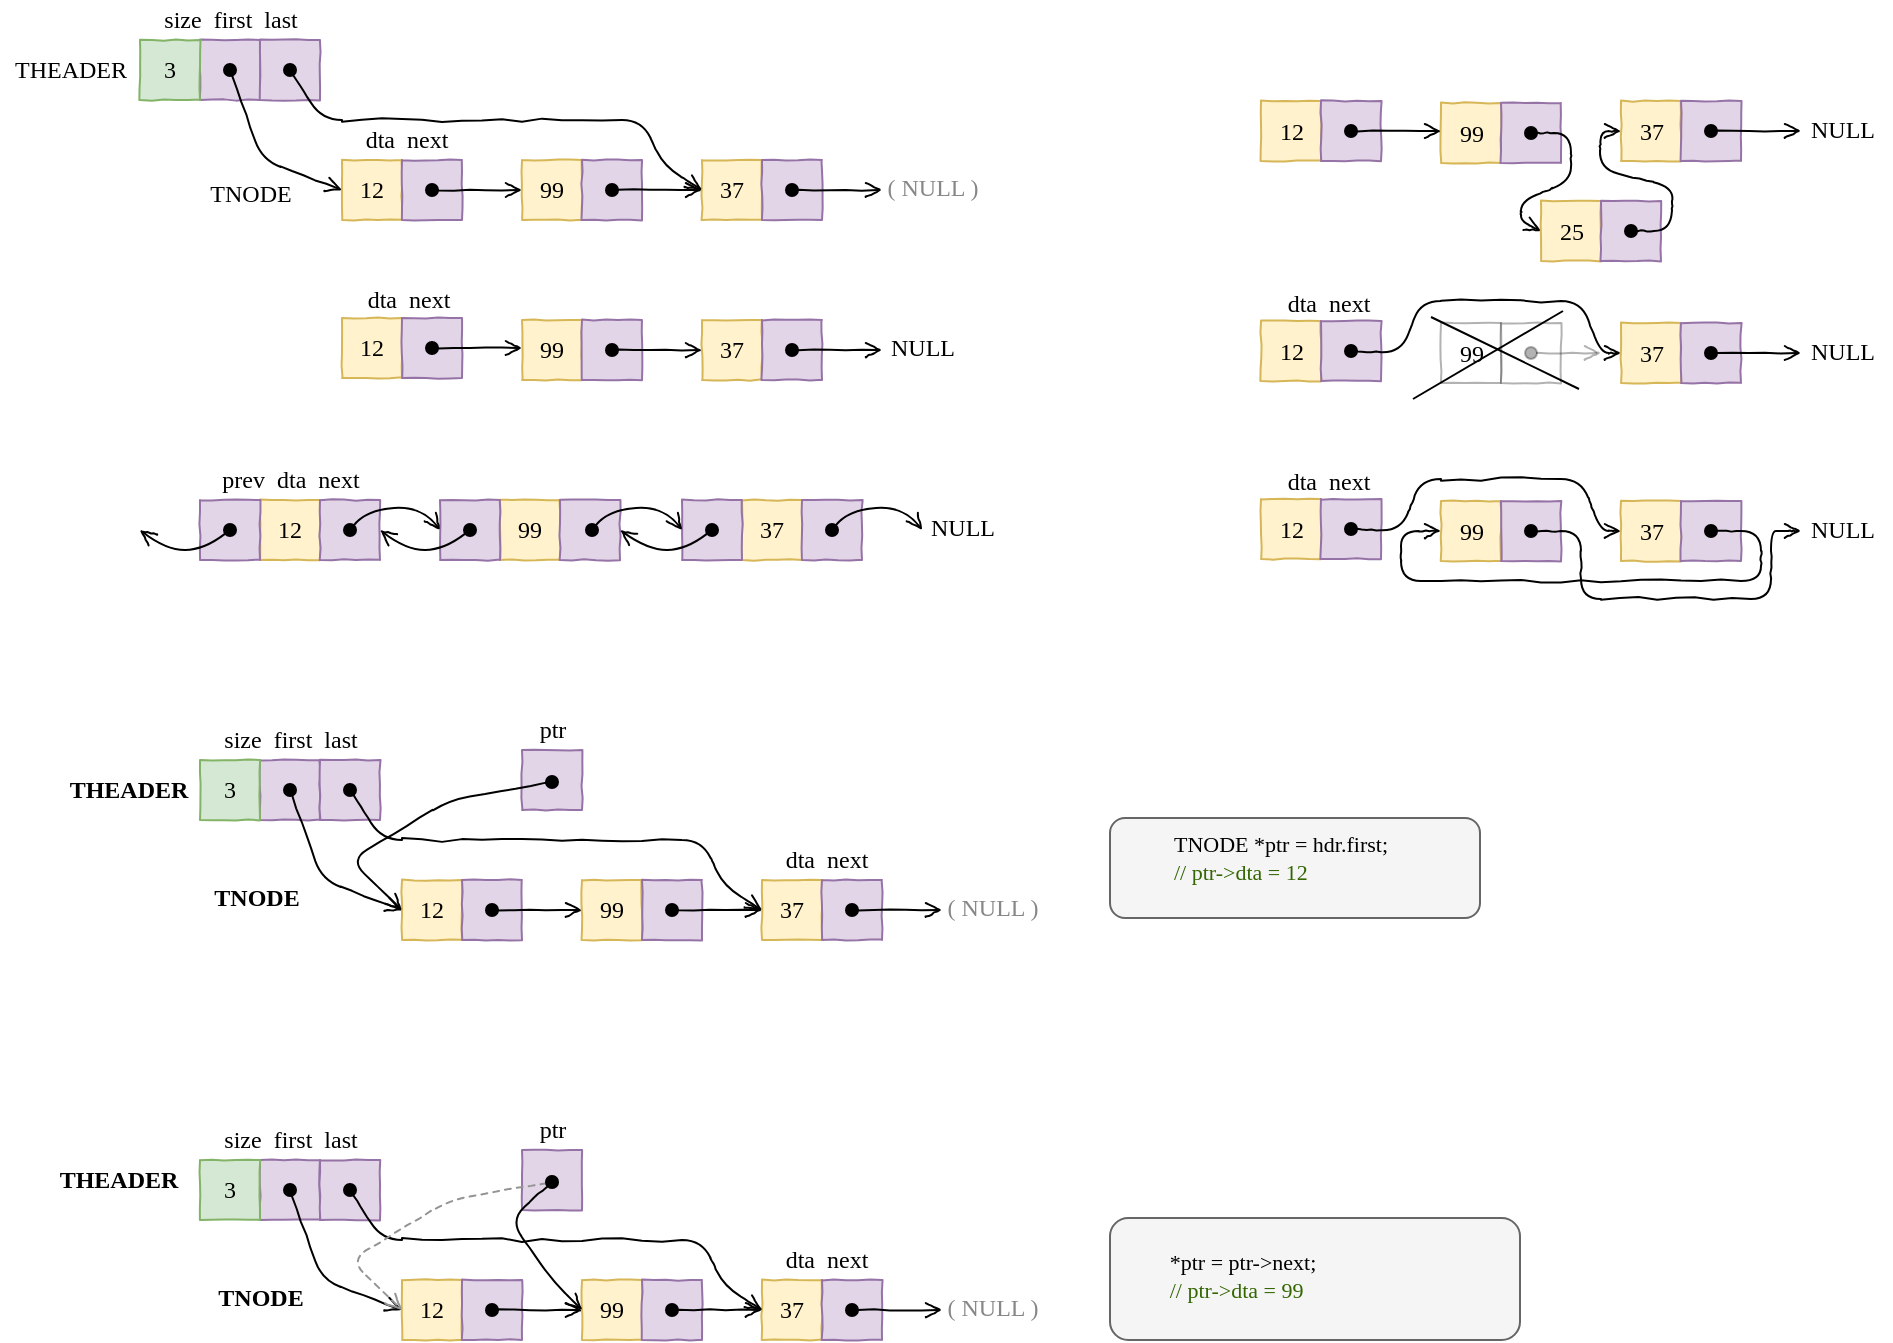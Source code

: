 <mxfile version="13.4.5" type="device"><diagram id="mFq_UxKDi7qEWMJE8yRH" name="Page-1"><mxGraphModel dx="1205" dy="696" grid="1" gridSize="10" guides="1" tooltips="1" connect="1" arrows="1" fold="1" page="1" pageScale="1" pageWidth="1169" pageHeight="827" math="0" shadow="0"><root><mxCell id="0"/><mxCell id="1" parent="0"/><mxCell id="umxpD1PMK0Hez7656glA-27" value="" style="rounded=1;whiteSpace=wrap;html=1;fillColor=#f5f5f5;strokeColor=#666666;fontColor=#333333;" parent="1" vertex="1"><mxGeometry x="565" y="429" width="185" height="50" as="geometry"/></mxCell><mxCell id="fiVmxPsIK3cbCKq6l4nq-1" value="12" style="rounded=0;whiteSpace=wrap;html=1;comic=1;fontFamily=Comic Sans MS;fillColor=#fff2cc;strokeColor=#d6b656;" parent="1" vertex="1"><mxGeometry x="181" y="100" width="30" height="30" as="geometry"/></mxCell><mxCell id="fiVmxPsIK3cbCKq6l4nq-2" value="" style="rounded=0;whiteSpace=wrap;html=1;comic=1;fontFamily=Comic Sans MS;fillColor=#e1d5e7;strokeColor=#9673a6;" parent="1" vertex="1"><mxGeometry x="211" y="100" width="30" height="30" as="geometry"/></mxCell><mxCell id="fiVmxPsIK3cbCKq6l4nq-3" value="" style="endArrow=open;html=1;fontFamily=Comic Sans MS;exitX=0.5;exitY=0.5;exitDx=0;exitDy=0;exitPerimeter=0;comic=1;endFill=0;startArrow=oval;startFill=1;entryX=0;entryY=0.5;entryDx=0;entryDy=0;" parent="1" source="fiVmxPsIK3cbCKq6l4nq-2" target="fiVmxPsIK3cbCKq6l4nq-4" edge="1"><mxGeometry width="50" height="50" relative="1" as="geometry"><mxPoint x="241" y="150" as="sourcePoint"/><mxPoint x="281" y="115" as="targetPoint"/></mxGeometry></mxCell><mxCell id="fiVmxPsIK3cbCKq6l4nq-4" value="99" style="rounded=0;whiteSpace=wrap;html=1;comic=1;fontFamily=Comic Sans MS;fillColor=#fff2cc;strokeColor=#d6b656;" parent="1" vertex="1"><mxGeometry x="271" y="100" width="30" height="30" as="geometry"/></mxCell><mxCell id="fiVmxPsIK3cbCKq6l4nq-5" value="" style="rounded=0;whiteSpace=wrap;html=1;comic=1;fontFamily=Comic Sans MS;fillColor=#e1d5e7;strokeColor=#9673a6;" parent="1" vertex="1"><mxGeometry x="301" y="100" width="30" height="30" as="geometry"/></mxCell><mxCell id="fiVmxPsIK3cbCKq6l4nq-6" value="" style="endArrow=open;html=1;fontFamily=Comic Sans MS;exitX=0.5;exitY=0.5;exitDx=0;exitDy=0;exitPerimeter=0;comic=1;endFill=0;startArrow=oval;startFill=1;" parent="1" source="fiVmxPsIK3cbCKq6l4nq-5" edge="1"><mxGeometry width="50" height="50" relative="1" as="geometry"><mxPoint x="331" y="150" as="sourcePoint"/><mxPoint x="361" y="115" as="targetPoint"/></mxGeometry></mxCell><mxCell id="fiVmxPsIK3cbCKq6l4nq-7" value="37" style="rounded=0;whiteSpace=wrap;html=1;comic=1;fontFamily=Comic Sans MS;fillColor=#fff2cc;strokeColor=#d6b656;" parent="1" vertex="1"><mxGeometry x="361" y="100" width="30" height="30" as="geometry"/></mxCell><mxCell id="fiVmxPsIK3cbCKq6l4nq-8" value="" style="rounded=0;whiteSpace=wrap;html=1;comic=1;fontFamily=Comic Sans MS;fillColor=#e1d5e7;strokeColor=#9673a6;" parent="1" vertex="1"><mxGeometry x="391" y="100" width="30" height="30" as="geometry"/></mxCell><mxCell id="fiVmxPsIK3cbCKq6l4nq-9" value="" style="endArrow=open;html=1;fontFamily=Comic Sans MS;exitX=0.5;exitY=0.5;exitDx=0;exitDy=0;exitPerimeter=0;comic=1;endFill=0;startArrow=oval;startFill=1;" parent="1" source="fiVmxPsIK3cbCKq6l4nq-8" edge="1"><mxGeometry width="50" height="50" relative="1" as="geometry"><mxPoint x="421" y="150" as="sourcePoint"/><mxPoint x="451" y="115" as="targetPoint"/></mxGeometry></mxCell><mxCell id="fiVmxPsIK3cbCKq6l4nq-13" value="" style="rounded=0;whiteSpace=wrap;html=1;comic=1;fontFamily=Comic Sans MS;fillColor=#e1d5e7;strokeColor=#9673a6;" parent="1" vertex="1"><mxGeometry x="110" y="40" width="30" height="30" as="geometry"/></mxCell><mxCell id="fiVmxPsIK3cbCKq6l4nq-14" value="" style="rounded=0;whiteSpace=wrap;html=1;comic=1;fontFamily=Comic Sans MS;fillColor=#e1d5e7;strokeColor=#9673a6;" parent="1" vertex="1"><mxGeometry x="140" y="40" width="30" height="30" as="geometry"/></mxCell><mxCell id="fiVmxPsIK3cbCKq6l4nq-15" value="" style="endArrow=open;html=1;fontFamily=Comic Sans MS;comic=1;endFill=0;startArrow=oval;startFill=1;entryX=0;entryY=0.5;entryDx=0;entryDy=0;exitX=0.5;exitY=0.5;exitDx=0;exitDy=0;exitPerimeter=0;" parent="1" source="fiVmxPsIK3cbCKq6l4nq-13" edge="1"><mxGeometry width="50" height="50" relative="1" as="geometry"><mxPoint x="121" y="90" as="sourcePoint"/><mxPoint x="181" y="115" as="targetPoint"/><Array as="points"><mxPoint x="141" y="100"/></Array></mxGeometry></mxCell><mxCell id="fiVmxPsIK3cbCKq6l4nq-16" value="3" style="rounded=0;whiteSpace=wrap;html=1;comic=1;fontFamily=Comic Sans MS;fillColor=#d5e8d4;strokeColor=#82b366;" parent="1" vertex="1"><mxGeometry x="80" y="40" width="30" height="30" as="geometry"/></mxCell><mxCell id="fiVmxPsIK3cbCKq6l4nq-17" value="" style="endArrow=open;html=1;fontFamily=Comic Sans MS;exitX=0.5;exitY=0.5;exitDx=0;exitDy=0;exitPerimeter=0;comic=1;endFill=0;startArrow=oval;startFill=1;entryX=0;entryY=0.5;entryDx=0;entryDy=0;" parent="1" source="fiVmxPsIK3cbCKq6l4nq-14" target="fiVmxPsIK3cbCKq6l4nq-7" edge="1"><mxGeometry width="50" height="50" relative="1" as="geometry"><mxPoint x="121" y="160" as="sourcePoint"/><mxPoint x="381" y="150" as="targetPoint"/><Array as="points"><mxPoint x="171" y="80"/><mxPoint x="331" y="80"/><mxPoint x="342" y="103"/></Array></mxGeometry></mxCell><mxCell id="2" value="( NULL )" style="text;html=1;align=center;verticalAlign=middle;resizable=0;points=[];autosize=1;fontFamily=Comic Sans MS;fontColor=#878787;" parent="1" vertex="1"><mxGeometry x="446" y="104" width="60" height="20" as="geometry"/></mxCell><mxCell id="fiVmxPsIK3cbCKq6l4nq-19" value="size&amp;nbsp; first&amp;nbsp; last" style="text;html=1;align=center;verticalAlign=middle;resizable=0;points=[];autosize=1;fontFamily=Comic Sans MS;" parent="1" vertex="1"><mxGeometry x="75" y="20" width="100" height="20" as="geometry"/></mxCell><mxCell id="fiVmxPsIK3cbCKq6l4nq-20" value="dta&amp;nbsp; next&amp;nbsp;&amp;nbsp;" style="text;html=1;align=center;verticalAlign=middle;resizable=0;points=[];autosize=1;fontFamily=Comic Sans MS;" parent="1" vertex="1"><mxGeometry x="181" y="80" width="70" height="20" as="geometry"/></mxCell><mxCell id="vZP80gculpDqlgHEnkHA-2" value="12" style="rounded=0;whiteSpace=wrap;html=1;comic=1;fontFamily=Comic Sans MS;fillColor=#fff2cc;strokeColor=#d6b656;" parent="1" vertex="1"><mxGeometry x="181" y="179" width="30" height="30" as="geometry"/></mxCell><mxCell id="vZP80gculpDqlgHEnkHA-3" value="" style="rounded=0;whiteSpace=wrap;html=1;comic=1;fontFamily=Comic Sans MS;fillColor=#e1d5e7;strokeColor=#9673a6;" parent="1" vertex="1"><mxGeometry x="211" y="179" width="30" height="30" as="geometry"/></mxCell><mxCell id="vZP80gculpDqlgHEnkHA-5" value="99" style="rounded=0;whiteSpace=wrap;html=1;comic=1;fontFamily=Comic Sans MS;fillColor=#fff2cc;strokeColor=#d6b656;" parent="1" vertex="1"><mxGeometry x="271" y="180" width="30" height="30" as="geometry"/></mxCell><mxCell id="vZP80gculpDqlgHEnkHA-6" value="" style="rounded=0;whiteSpace=wrap;html=1;comic=1;fontFamily=Comic Sans MS;fillColor=#e1d5e7;strokeColor=#9673a6;" parent="1" vertex="1"><mxGeometry x="301" y="180" width="30" height="30" as="geometry"/></mxCell><mxCell id="vZP80gculpDqlgHEnkHA-7" value="" style="endArrow=open;html=1;fontFamily=Comic Sans MS;exitX=0.5;exitY=0.5;exitDx=0;exitDy=0;exitPerimeter=0;comic=1;endFill=0;startArrow=oval;startFill=1;" parent="1" source="vZP80gculpDqlgHEnkHA-6" edge="1"><mxGeometry width="50" height="50" relative="1" as="geometry"><mxPoint x="331" y="230" as="sourcePoint"/><mxPoint x="361" y="195" as="targetPoint"/></mxGeometry></mxCell><mxCell id="vZP80gculpDqlgHEnkHA-8" value="37" style="rounded=0;whiteSpace=wrap;html=1;comic=1;fontFamily=Comic Sans MS;fillColor=#fff2cc;strokeColor=#d6b656;" parent="1" vertex="1"><mxGeometry x="361" y="180" width="30" height="30" as="geometry"/></mxCell><mxCell id="vZP80gculpDqlgHEnkHA-9" value="" style="rounded=0;whiteSpace=wrap;html=1;comic=1;fontFamily=Comic Sans MS;fillColor=#e1d5e7;strokeColor=#9673a6;" parent="1" vertex="1"><mxGeometry x="391" y="180" width="30" height="30" as="geometry"/></mxCell><mxCell id="vZP80gculpDqlgHEnkHA-10" value="" style="endArrow=open;html=1;fontFamily=Comic Sans MS;exitX=0.5;exitY=0.5;exitDx=0;exitDy=0;exitPerimeter=0;comic=1;endFill=0;startArrow=oval;startFill=1;" parent="1" source="vZP80gculpDqlgHEnkHA-9" edge="1"><mxGeometry width="50" height="50" relative="1" as="geometry"><mxPoint x="421" y="230" as="sourcePoint"/><mxPoint x="451" y="195" as="targetPoint"/></mxGeometry></mxCell><mxCell id="vZP80gculpDqlgHEnkHA-11" value="NULL" style="text;html=1;align=center;verticalAlign=middle;resizable=0;points=[];autosize=1;fontFamily=Comic Sans MS;" parent="1" vertex="1"><mxGeometry x="446" y="184" width="50" height="20" as="geometry"/></mxCell><mxCell id="vZP80gculpDqlgHEnkHA-12" value="dta&amp;nbsp; next&amp;nbsp;&amp;nbsp;" style="text;html=1;align=center;verticalAlign=middle;resizable=0;points=[];autosize=1;fontFamily=Comic Sans MS;" parent="1" vertex="1"><mxGeometry x="182" y="160" width="70" height="20" as="geometry"/></mxCell><mxCell id="vZP80gculpDqlgHEnkHA-14" value="" style="endArrow=open;html=1;fontFamily=Comic Sans MS;exitX=0.5;exitY=0.5;exitDx=0;exitDy=0;exitPerimeter=0;comic=1;endFill=0;startArrow=oval;startFill=1;entryX=0;entryY=0.5;entryDx=0;entryDy=0;" parent="1" source="vZP80gculpDqlgHEnkHA-3" edge="1"><mxGeometry width="50" height="50" relative="1" as="geometry"><mxPoint x="226" y="194" as="sourcePoint"/><mxPoint x="271" y="194" as="targetPoint"/></mxGeometry></mxCell><mxCell id="vZP80gculpDqlgHEnkHA-19" value="12" style="rounded=0;whiteSpace=wrap;html=1;comic=1;fontFamily=Comic Sans MS;fillColor=#fff2cc;strokeColor=#d6b656;" parent="1" vertex="1"><mxGeometry x="140" y="270" width="30" height="30" as="geometry"/></mxCell><mxCell id="vZP80gculpDqlgHEnkHA-20" value="" style="rounded=0;whiteSpace=wrap;html=1;comic=1;fontFamily=Comic Sans MS;fillColor=#e1d5e7;strokeColor=#9673a6;" parent="1" vertex="1"><mxGeometry x="170" y="270" width="30" height="30" as="geometry"/></mxCell><mxCell id="vZP80gculpDqlgHEnkHA-21" value="" style="endArrow=open;html=1;fontFamily=Comic Sans MS;exitX=0.5;exitY=0.5;exitDx=0;exitDy=0;exitPerimeter=0;comic=1;endFill=0;startArrow=oval;startFill=1;entryX=0;entryY=0.5;entryDx=0;entryDy=0;" parent="1" source="vZP80gculpDqlgHEnkHA-30" target="vZP80gculpDqlgHEnkHA-22" edge="1"><mxGeometry width="50" height="50" relative="1" as="geometry"><mxPoint x="230" y="320" as="sourcePoint"/><mxPoint x="270" y="285" as="targetPoint"/></mxGeometry></mxCell><mxCell id="vZP80gculpDqlgHEnkHA-22" value="99" style="rounded=0;whiteSpace=wrap;html=1;comic=1;fontFamily=Comic Sans MS;fillColor=#fff2cc;strokeColor=#d6b656;" parent="1" vertex="1"><mxGeometry x="260" y="270" width="30" height="30" as="geometry"/></mxCell><mxCell id="vZP80gculpDqlgHEnkHA-23" value="" style="rounded=0;whiteSpace=wrap;html=1;comic=1;fontFamily=Comic Sans MS;fillColor=#e1d5e7;strokeColor=#9673a6;" parent="1" vertex="1"><mxGeometry x="290" y="270" width="30" height="30" as="geometry"/></mxCell><mxCell id="vZP80gculpDqlgHEnkHA-25" value="37" style="rounded=0;whiteSpace=wrap;html=1;comic=1;fontFamily=Comic Sans MS;fillColor=#fff2cc;strokeColor=#d6b656;" parent="1" vertex="1"><mxGeometry x="381" y="270" width="30" height="30" as="geometry"/></mxCell><mxCell id="vZP80gculpDqlgHEnkHA-26" value="" style="rounded=0;whiteSpace=wrap;html=1;comic=1;fontFamily=Comic Sans MS;fillColor=#e1d5e7;strokeColor=#9673a6;" parent="1" vertex="1"><mxGeometry x="411" y="270" width="30" height="30" as="geometry"/></mxCell><mxCell id="vZP80gculpDqlgHEnkHA-28" value="NULL" style="text;html=1;align=center;verticalAlign=middle;resizable=0;points=[];autosize=1;fontFamily=Comic Sans MS;comic=1;" parent="1" vertex="1"><mxGeometry x="466" y="274" width="50" height="20" as="geometry"/></mxCell><mxCell id="vZP80gculpDqlgHEnkHA-29" value="prev&amp;nbsp; dta&amp;nbsp; next&amp;nbsp;&amp;nbsp;" style="text;html=1;align=center;verticalAlign=middle;resizable=0;points=[];autosize=1;fontFamily=Comic Sans MS;comic=1;" parent="1" vertex="1"><mxGeometry x="103" y="250" width="110" height="20" as="geometry"/></mxCell><mxCell id="vZP80gculpDqlgHEnkHA-30" value="" style="rounded=0;whiteSpace=wrap;html=1;comic=1;fontFamily=Comic Sans MS;fillColor=#e1d5e7;strokeColor=#9673a6;" parent="1" vertex="1"><mxGeometry x="230" y="270" width="30" height="30" as="geometry"/></mxCell><mxCell id="vZP80gculpDqlgHEnkHA-32" value="" style="rounded=0;whiteSpace=wrap;html=1;comic=1;fontFamily=Comic Sans MS;fillColor=#e1d5e7;strokeColor=#9673a6;" parent="1" vertex="1"><mxGeometry x="351" y="270" width="30" height="30" as="geometry"/></mxCell><mxCell id="vZP80gculpDqlgHEnkHA-33" value="" style="rounded=0;whiteSpace=wrap;html=1;comic=1;fontFamily=Comic Sans MS;fillColor=#e1d5e7;strokeColor=#9673a6;" parent="1" vertex="1"><mxGeometry x="110" y="270" width="30" height="30" as="geometry"/></mxCell><mxCell id="vZP80gculpDqlgHEnkHA-34" value="" style="curved=1;endArrow=open;html=1;entryX=0;entryY=0.5;entryDx=0;entryDy=0;endFill=0;comic=1;startArrow=oval;startFill=1;" parent="1" target="vZP80gculpDqlgHEnkHA-30" edge="1"><mxGeometry width="50" height="50" relative="1" as="geometry"><mxPoint x="185" y="285" as="sourcePoint"/><mxPoint x="221" y="240" as="targetPoint"/><Array as="points"><mxPoint x="193" y="275"/><mxPoint x="221" y="273"/></Array></mxGeometry></mxCell><mxCell id="vZP80gculpDqlgHEnkHA-35" value="" style="curved=1;endArrow=open;html=1;entryX=1;entryY=0.5;entryDx=0;entryDy=0;endFill=0;comic=1;startArrow=oval;startFill=1;exitX=0.5;exitY=0.5;exitDx=0;exitDy=0;exitPerimeter=0;" parent="1" source="vZP80gculpDqlgHEnkHA-30" target="vZP80gculpDqlgHEnkHA-20" edge="1"><mxGeometry width="50" height="50" relative="1" as="geometry"><mxPoint x="195" y="295" as="sourcePoint"/><mxPoint x="240" y="295" as="targetPoint"/><Array as="points"><mxPoint x="232" y="295"/><mxPoint x="213" y="295"/></Array></mxGeometry></mxCell><mxCell id="vZP80gculpDqlgHEnkHA-37" value="" style="curved=1;endArrow=open;html=1;entryX=0;entryY=0.5;entryDx=0;entryDy=0;endFill=0;comic=1;startArrow=oval;startFill=1;" parent="1" target="vZP80gculpDqlgHEnkHA-32" edge="1"><mxGeometry width="50" height="50" relative="1" as="geometry"><mxPoint x="306" y="285" as="sourcePoint"/><mxPoint x="351" y="285" as="targetPoint"/><Array as="points"><mxPoint x="314" y="275"/><mxPoint x="342" y="273"/></Array></mxGeometry></mxCell><mxCell id="vZP80gculpDqlgHEnkHA-38" value="" style="curved=1;endArrow=open;html=1;entryX=1;entryY=0.5;entryDx=0;entryDy=0;endFill=0;comic=1;startArrow=oval;startFill=1;exitX=0.5;exitY=0.5;exitDx=0;exitDy=0;exitPerimeter=0;" parent="1" target="vZP80gculpDqlgHEnkHA-23" edge="1"><mxGeometry width="50" height="50" relative="1" as="geometry"><mxPoint x="366" y="285" as="sourcePoint"/><mxPoint x="321" y="285" as="targetPoint"/><Array as="points"><mxPoint x="353" y="295"/><mxPoint x="334" y="295"/></Array></mxGeometry></mxCell><mxCell id="vZP80gculpDqlgHEnkHA-39" value="" style="curved=1;endArrow=open;html=1;entryX=0;entryY=0.5;entryDx=0;entryDy=0;endFill=0;comic=1;startArrow=oval;startFill=1;" parent="1" edge="1"><mxGeometry width="50" height="50" relative="1" as="geometry"><mxPoint x="426" y="285" as="sourcePoint"/><mxPoint x="471" y="285" as="targetPoint"/><Array as="points"><mxPoint x="434" y="275"/><mxPoint x="462" y="273"/></Array></mxGeometry></mxCell><mxCell id="vZP80gculpDqlgHEnkHA-41" value="" style="curved=1;endArrow=open;html=1;entryX=1;entryY=0.5;entryDx=0;entryDy=0;endFill=0;comic=1;startArrow=oval;startFill=1;exitX=0.5;exitY=0.5;exitDx=0;exitDy=0;exitPerimeter=0;" parent="1" edge="1"><mxGeometry width="50" height="50" relative="1" as="geometry"><mxPoint x="125" y="285" as="sourcePoint"/><mxPoint x="80" y="285" as="targetPoint"/><Array as="points"><mxPoint x="112" y="295"/><mxPoint x="93" y="295"/></Array></mxGeometry></mxCell><mxCell id="vZP80gculpDqlgHEnkHA-42" value="12" style="rounded=0;whiteSpace=wrap;html=1;comic=1;fontFamily=Comic Sans MS;fillColor=#fff2cc;strokeColor=#d6b656;" parent="1" vertex="1"><mxGeometry x="640.5" y="70.5" width="30" height="30" as="geometry"/></mxCell><mxCell id="vZP80gculpDqlgHEnkHA-43" value="" style="rounded=0;whiteSpace=wrap;html=1;comic=1;fontFamily=Comic Sans MS;fillColor=#e1d5e7;strokeColor=#9673a6;" parent="1" vertex="1"><mxGeometry x="670.5" y="70.5" width="30" height="30" as="geometry"/></mxCell><mxCell id="vZP80gculpDqlgHEnkHA-44" value="99" style="rounded=0;whiteSpace=wrap;html=1;comic=1;fontFamily=Comic Sans MS;fillColor=#fff2cc;strokeColor=#d6b656;" parent="1" vertex="1"><mxGeometry x="730.5" y="71.5" width="30" height="30" as="geometry"/></mxCell><mxCell id="vZP80gculpDqlgHEnkHA-45" value="" style="rounded=0;whiteSpace=wrap;html=1;comic=1;fontFamily=Comic Sans MS;fillColor=#e1d5e7;strokeColor=#9673a6;" parent="1" vertex="1"><mxGeometry x="760.5" y="71.5" width="30" height="30" as="geometry"/></mxCell><mxCell id="vZP80gculpDqlgHEnkHA-46" value="" style="endArrow=open;html=1;fontFamily=Comic Sans MS;exitX=0.5;exitY=0.5;exitDx=0;exitDy=0;exitPerimeter=0;comic=1;endFill=0;startArrow=oval;startFill=1;entryX=0;entryY=0.5;entryDx=0;entryDy=0;" parent="1" source="vZP80gculpDqlgHEnkHA-45" target="vZP80gculpDqlgHEnkHA-52" edge="1"><mxGeometry width="50" height="50" relative="1" as="geometry"><mxPoint x="790.5" y="121.5" as="sourcePoint"/><mxPoint x="820.5" y="86.5" as="targetPoint"/><Array as="points"><mxPoint x="795.5" y="86.5"/><mxPoint x="795.5" y="110.5"/><mxPoint x="770.5" y="120.5"/><mxPoint x="770.5" y="130.5"/></Array></mxGeometry></mxCell><mxCell id="vZP80gculpDqlgHEnkHA-47" value="37" style="rounded=0;whiteSpace=wrap;html=1;comic=1;fontFamily=Comic Sans MS;fillColor=#fff2cc;strokeColor=#d6b656;" parent="1" vertex="1"><mxGeometry x="820.5" y="70.5" width="30" height="30" as="geometry"/></mxCell><mxCell id="vZP80gculpDqlgHEnkHA-48" value="" style="rounded=0;whiteSpace=wrap;html=1;comic=1;fontFamily=Comic Sans MS;fillColor=#e1d5e7;strokeColor=#9673a6;" parent="1" vertex="1"><mxGeometry x="850.5" y="70.5" width="30" height="30" as="geometry"/></mxCell><mxCell id="vZP80gculpDqlgHEnkHA-49" value="" style="endArrow=open;html=1;fontFamily=Comic Sans MS;exitX=0.5;exitY=0.5;exitDx=0;exitDy=0;exitPerimeter=0;comic=1;endFill=0;startArrow=oval;startFill=1;" parent="1" source="vZP80gculpDqlgHEnkHA-48" edge="1"><mxGeometry width="50" height="50" relative="1" as="geometry"><mxPoint x="880.5" y="120.5" as="sourcePoint"/><mxPoint x="910.5" y="85.5" as="targetPoint"/></mxGeometry></mxCell><mxCell id="vZP80gculpDqlgHEnkHA-50" value="NULL" style="text;html=1;align=center;verticalAlign=middle;resizable=0;points=[];autosize=1;fontFamily=Comic Sans MS;" parent="1" vertex="1"><mxGeometry x="905.5" y="74.5" width="50" height="20" as="geometry"/></mxCell><mxCell id="vZP80gculpDqlgHEnkHA-51" value="" style="endArrow=open;html=1;fontFamily=Comic Sans MS;exitX=0.5;exitY=0.5;exitDx=0;exitDy=0;exitPerimeter=0;comic=1;endFill=0;startArrow=oval;startFill=1;entryX=0;entryY=0.5;entryDx=0;entryDy=0;" parent="1" source="vZP80gculpDqlgHEnkHA-43" edge="1"><mxGeometry width="50" height="50" relative="1" as="geometry"><mxPoint x="685.5" y="85.5" as="sourcePoint"/><mxPoint x="730.5" y="85.5" as="targetPoint"/></mxGeometry></mxCell><mxCell id="vZP80gculpDqlgHEnkHA-52" value="25" style="rounded=0;whiteSpace=wrap;html=1;comic=1;fontFamily=Comic Sans MS;fillColor=#fff2cc;strokeColor=#d6b656;" parent="1" vertex="1"><mxGeometry x="780.5" y="120.5" width="30" height="30" as="geometry"/></mxCell><mxCell id="vZP80gculpDqlgHEnkHA-53" value="" style="rounded=0;whiteSpace=wrap;html=1;comic=1;fontFamily=Comic Sans MS;fillColor=#e1d5e7;strokeColor=#9673a6;" parent="1" vertex="1"><mxGeometry x="810.5" y="120.5" width="30" height="30" as="geometry"/></mxCell><mxCell id="vZP80gculpDqlgHEnkHA-54" value="" style="endArrow=open;html=1;fontFamily=Comic Sans MS;exitX=0.5;exitY=0.5;exitDx=0;exitDy=0;exitPerimeter=0;comic=1;endFill=0;startArrow=oval;startFill=1;entryX=0;entryY=0.5;entryDx=0;entryDy=0;" parent="1" source="vZP80gculpDqlgHEnkHA-53" target="vZP80gculpDqlgHEnkHA-47" edge="1"><mxGeometry width="50" height="50" relative="1" as="geometry"><mxPoint x="850.5" y="170.5" as="sourcePoint"/><mxPoint x="880.5" y="135.5" as="targetPoint"/><Array as="points"><mxPoint x="845.5" y="135.5"/><mxPoint x="846.5" y="113.5"/><mxPoint x="809.5" y="104.5"/><mxPoint x="810.5" y="85.5"/><mxPoint x="820.5" y="85.5"/></Array></mxGeometry></mxCell><mxCell id="vZP80gculpDqlgHEnkHA-55" value="12" style="rounded=0;whiteSpace=wrap;html=1;comic=1;fontFamily=Comic Sans MS;fillColor=#fff2cc;strokeColor=#d6b656;" parent="1" vertex="1"><mxGeometry x="640.5" y="180.5" width="30" height="30" as="geometry"/></mxCell><mxCell id="vZP80gculpDqlgHEnkHA-56" value="" style="rounded=0;whiteSpace=wrap;html=1;comic=1;fontFamily=Comic Sans MS;fillColor=#e1d5e7;strokeColor=#9673a6;" parent="1" vertex="1"><mxGeometry x="670.5" y="180.5" width="30" height="30" as="geometry"/></mxCell><mxCell id="vZP80gculpDqlgHEnkHA-57" value="99" style="rounded=0;whiteSpace=wrap;html=1;comic=1;fontFamily=Comic Sans MS;perimeterSpacing=0;opacity=30;" parent="1" vertex="1"><mxGeometry x="730.5" y="181.5" width="30" height="30" as="geometry"/></mxCell><mxCell id="vZP80gculpDqlgHEnkHA-58" value="" style="rounded=0;whiteSpace=wrap;html=1;comic=1;fontFamily=Comic Sans MS;opacity=30;" parent="1" vertex="1"><mxGeometry x="760.5" y="181.5" width="30" height="30" as="geometry"/></mxCell><mxCell id="vZP80gculpDqlgHEnkHA-59" value="" style="endArrow=open;html=1;fontFamily=Comic Sans MS;exitX=0.5;exitY=0.5;exitDx=0;exitDy=0;exitPerimeter=0;comic=1;endFill=0;startArrow=oval;startFill=1;opacity=30;" parent="1" source="vZP80gculpDqlgHEnkHA-58" edge="1"><mxGeometry width="50" height="50" relative="1" as="geometry"><mxPoint x="790.5" y="231.5" as="sourcePoint"/><mxPoint x="810.5" y="196.5" as="targetPoint"/></mxGeometry></mxCell><mxCell id="vZP80gculpDqlgHEnkHA-60" value="37" style="rounded=0;whiteSpace=wrap;html=1;comic=1;fontFamily=Comic Sans MS;fillColor=#fff2cc;strokeColor=#d6b656;" parent="1" vertex="1"><mxGeometry x="820.5" y="181.5" width="30" height="30" as="geometry"/></mxCell><mxCell id="vZP80gculpDqlgHEnkHA-61" value="" style="rounded=0;whiteSpace=wrap;html=1;comic=1;fontFamily=Comic Sans MS;fillColor=#e1d5e7;strokeColor=#9673a6;" parent="1" vertex="1"><mxGeometry x="850.5" y="181.5" width="30" height="30" as="geometry"/></mxCell><mxCell id="vZP80gculpDqlgHEnkHA-62" value="" style="endArrow=open;html=1;fontFamily=Comic Sans MS;exitX=0.5;exitY=0.5;exitDx=0;exitDy=0;exitPerimeter=0;comic=1;endFill=0;startArrow=oval;startFill=1;" parent="1" source="vZP80gculpDqlgHEnkHA-61" edge="1"><mxGeometry width="50" height="50" relative="1" as="geometry"><mxPoint x="880.5" y="231.5" as="sourcePoint"/><mxPoint x="910.5" y="196.5" as="targetPoint"/></mxGeometry></mxCell><mxCell id="vZP80gculpDqlgHEnkHA-63" value="NULL" style="text;html=1;align=center;verticalAlign=middle;resizable=0;points=[];autosize=1;fontFamily=Comic Sans MS;" parent="1" vertex="1"><mxGeometry x="905.5" y="185.5" width="50" height="20" as="geometry"/></mxCell><mxCell id="vZP80gculpDqlgHEnkHA-64" value="dta&amp;nbsp; next&amp;nbsp;&amp;nbsp;" style="text;html=1;align=center;verticalAlign=middle;resizable=0;points=[];autosize=1;fontFamily=Comic Sans MS;" parent="1" vertex="1"><mxGeometry x="641.5" y="161.5" width="70" height="20" as="geometry"/></mxCell><mxCell id="vZP80gculpDqlgHEnkHA-65" value="" style="endArrow=open;html=1;fontFamily=Comic Sans MS;exitX=0.5;exitY=0.5;exitDx=0;exitDy=0;exitPerimeter=0;comic=1;endFill=0;startArrow=oval;startFill=1;entryX=0;entryY=0.5;entryDx=0;entryDy=0;" parent="1" source="vZP80gculpDqlgHEnkHA-56" target="vZP80gculpDqlgHEnkHA-60" edge="1"><mxGeometry width="50" height="50" relative="1" as="geometry"><mxPoint x="685.5" y="195.5" as="sourcePoint"/><mxPoint x="730.5" y="195.5" as="targetPoint"/><Array as="points"><mxPoint x="710.5" y="196.5"/><mxPoint x="720.5" y="170.5"/><mxPoint x="800.5" y="170.5"/><mxPoint x="810.5" y="196.5"/></Array></mxGeometry></mxCell><mxCell id="vZP80gculpDqlgHEnkHA-66" value="" style="endArrow=none;html=1;" parent="1" edge="1"><mxGeometry width="50" height="50" relative="1" as="geometry"><mxPoint x="716.5" y="219.5" as="sourcePoint"/><mxPoint x="791.5" y="175.5" as="targetPoint"/></mxGeometry></mxCell><mxCell id="vZP80gculpDqlgHEnkHA-78" value="" style="endArrow=none;html=1;" parent="1" edge="1"><mxGeometry width="50" height="50" relative="1" as="geometry"><mxPoint x="725.5" y="178.5" as="sourcePoint"/><mxPoint x="799.5" y="214.5" as="targetPoint"/></mxGeometry></mxCell><mxCell id="vZP80gculpDqlgHEnkHA-79" value="12" style="rounded=0;whiteSpace=wrap;html=1;comic=1;fontFamily=Comic Sans MS;fillColor=#fff2cc;strokeColor=#d6b656;" parent="1" vertex="1"><mxGeometry x="640.5" y="269.5" width="30" height="30" as="geometry"/></mxCell><mxCell id="vZP80gculpDqlgHEnkHA-80" value="" style="rounded=0;whiteSpace=wrap;html=1;comic=1;fontFamily=Comic Sans MS;fillColor=#e1d5e7;strokeColor=#9673a6;" parent="1" vertex="1"><mxGeometry x="670.5" y="269.5" width="30" height="30" as="geometry"/></mxCell><mxCell id="vZP80gculpDqlgHEnkHA-81" value="99" style="rounded=0;whiteSpace=wrap;html=1;comic=1;fontFamily=Comic Sans MS;fillColor=#fff2cc;strokeColor=#d6b656;" parent="1" vertex="1"><mxGeometry x="730.5" y="270.5" width="30" height="30" as="geometry"/></mxCell><mxCell id="vZP80gculpDqlgHEnkHA-82" value="" style="rounded=0;whiteSpace=wrap;html=1;comic=1;fontFamily=Comic Sans MS;fillColor=#e1d5e7;strokeColor=#9673a6;" parent="1" vertex="1"><mxGeometry x="760.5" y="270.5" width="30" height="30" as="geometry"/></mxCell><mxCell id="vZP80gculpDqlgHEnkHA-83" value="" style="endArrow=open;html=1;fontFamily=Comic Sans MS;exitX=0.5;exitY=0.5;exitDx=0;exitDy=0;exitPerimeter=0;comic=1;endFill=0;startArrow=oval;startFill=1;entryX=0.1;entryY=0.55;entryDx=0;entryDy=0;entryPerimeter=0;" parent="1" source="vZP80gculpDqlgHEnkHA-82" target="vZP80gculpDqlgHEnkHA-87" edge="1"><mxGeometry width="50" height="50" relative="1" as="geometry"><mxPoint x="790.5" y="320.5" as="sourcePoint"/><mxPoint x="820.5" y="285.5" as="targetPoint"/><Array as="points"><mxPoint x="800.5" y="285.5"/><mxPoint x="800.5" y="319.5"/><mxPoint x="895.5" y="319.5"/><mxPoint x="895.5" y="285.5"/><mxPoint x="900.5" y="285.5"/></Array></mxGeometry></mxCell><mxCell id="vZP80gculpDqlgHEnkHA-84" value="37" style="rounded=0;whiteSpace=wrap;html=1;comic=1;fontFamily=Comic Sans MS;fillColor=#fff2cc;strokeColor=#d6b656;" parent="1" vertex="1"><mxGeometry x="820.5" y="270.5" width="30" height="30" as="geometry"/></mxCell><mxCell id="vZP80gculpDqlgHEnkHA-85" value="" style="rounded=0;whiteSpace=wrap;html=1;comic=1;fontFamily=Comic Sans MS;fillColor=#e1d5e7;strokeColor=#9673a6;" parent="1" vertex="1"><mxGeometry x="850.5" y="270.5" width="30" height="30" as="geometry"/></mxCell><mxCell id="vZP80gculpDqlgHEnkHA-86" value="" style="endArrow=open;html=1;fontFamily=Comic Sans MS;exitX=0.5;exitY=0.5;exitDx=0;exitDy=0;exitPerimeter=0;comic=1;endFill=0;startArrow=oval;startFill=1;entryX=0;entryY=0.5;entryDx=0;entryDy=0;" parent="1" source="vZP80gculpDqlgHEnkHA-85" target="vZP80gculpDqlgHEnkHA-81" edge="1"><mxGeometry width="50" height="50" relative="1" as="geometry"><mxPoint x="880.5" y="320.5" as="sourcePoint"/><mxPoint x="910.5" y="285.5" as="targetPoint"/><Array as="points"><mxPoint x="890.5" y="285.5"/><mxPoint x="890.5" y="310.5"/><mxPoint x="710.5" y="310.5"/><mxPoint x="710.5" y="285.5"/></Array></mxGeometry></mxCell><mxCell id="vZP80gculpDqlgHEnkHA-87" value="NULL" style="text;html=1;align=center;verticalAlign=middle;resizable=0;points=[];autosize=1;fontFamily=Comic Sans MS;" parent="1" vertex="1"><mxGeometry x="905.5" y="274.5" width="50" height="20" as="geometry"/></mxCell><mxCell id="vZP80gculpDqlgHEnkHA-88" value="dta&amp;nbsp; next&amp;nbsp;&amp;nbsp;" style="text;html=1;align=center;verticalAlign=middle;resizable=0;points=[];autosize=1;fontFamily=Comic Sans MS;" parent="1" vertex="1"><mxGeometry x="641.5" y="250.5" width="70" height="20" as="geometry"/></mxCell><mxCell id="vZP80gculpDqlgHEnkHA-90" value="" style="endArrow=open;html=1;fontFamily=Comic Sans MS;exitX=0.5;exitY=0.5;exitDx=0;exitDy=0;exitPerimeter=0;comic=1;endFill=0;startArrow=oval;startFill=1;entryX=0;entryY=0.5;entryDx=0;entryDy=0;" parent="1" edge="1"><mxGeometry width="50" height="50" relative="1" as="geometry"><mxPoint x="685.5" y="284.5" as="sourcePoint"/><mxPoint x="820.5" y="285.5" as="targetPoint"/><Array as="points"><mxPoint x="710.5" y="285.5"/><mxPoint x="720.5" y="259.5"/><mxPoint x="800.5" y="259.5"/><mxPoint x="810.5" y="285.5"/></Array></mxGeometry></mxCell><mxCell id="vZP80gculpDqlgHEnkHA-93" value="THEADER" style="text;html=1;align=center;verticalAlign=middle;resizable=0;points=[];autosize=1;fontFamily=Comic Sans MS;" parent="1" vertex="1"><mxGeometry x="10" y="45" width="70" height="20" as="geometry"/></mxCell><mxCell id="vZP80gculpDqlgHEnkHA-94" value="TNODE" style="text;html=1;align=center;verticalAlign=middle;resizable=0;points=[];autosize=1;fontFamily=Comic Sans MS;" parent="1" vertex="1"><mxGeometry x="105" y="107" width="60" height="20" as="geometry"/></mxCell><mxCell id="umxpD1PMK0Hez7656glA-3" value="12" style="rounded=0;whiteSpace=wrap;html=1;comic=1;fontFamily=Comic Sans MS;fillColor=#fff2cc;strokeColor=#d6b656;" parent="1" vertex="1"><mxGeometry x="211" y="460" width="30" height="30" as="geometry"/></mxCell><mxCell id="umxpD1PMK0Hez7656glA-4" value="" style="rounded=0;whiteSpace=wrap;html=1;comic=1;fontFamily=Comic Sans MS;fillColor=#e1d5e7;strokeColor=#9673a6;" parent="1" vertex="1"><mxGeometry x="241" y="460" width="30" height="30" as="geometry"/></mxCell><mxCell id="umxpD1PMK0Hez7656glA-5" value="" style="endArrow=open;html=1;fontFamily=Comic Sans MS;exitX=0.5;exitY=0.5;exitDx=0;exitDy=0;exitPerimeter=0;comic=1;endFill=0;startArrow=oval;startFill=1;entryX=0;entryY=0.5;entryDx=0;entryDy=0;" parent="1" source="umxpD1PMK0Hez7656glA-4" target="umxpD1PMK0Hez7656glA-6" edge="1"><mxGeometry width="50" height="50" relative="1" as="geometry"><mxPoint x="271" y="510" as="sourcePoint"/><mxPoint x="311" y="475" as="targetPoint"/></mxGeometry></mxCell><mxCell id="umxpD1PMK0Hez7656glA-6" value="99" style="rounded=0;whiteSpace=wrap;html=1;comic=1;fontFamily=Comic Sans MS;fillColor=#fff2cc;strokeColor=#d6b656;" parent="1" vertex="1"><mxGeometry x="301" y="460" width="30" height="30" as="geometry"/></mxCell><mxCell id="umxpD1PMK0Hez7656glA-7" value="" style="rounded=0;whiteSpace=wrap;html=1;comic=1;fontFamily=Comic Sans MS;fillColor=#e1d5e7;strokeColor=#9673a6;" parent="1" vertex="1"><mxGeometry x="331" y="460" width="30" height="30" as="geometry"/></mxCell><mxCell id="umxpD1PMK0Hez7656glA-8" value="" style="endArrow=open;html=1;fontFamily=Comic Sans MS;exitX=0.5;exitY=0.5;exitDx=0;exitDy=0;exitPerimeter=0;comic=1;endFill=0;startArrow=oval;startFill=1;" parent="1" source="umxpD1PMK0Hez7656glA-7" edge="1"><mxGeometry width="50" height="50" relative="1" as="geometry"><mxPoint x="361" y="510" as="sourcePoint"/><mxPoint x="391" y="475" as="targetPoint"/></mxGeometry></mxCell><mxCell id="umxpD1PMK0Hez7656glA-9" value="37" style="rounded=0;whiteSpace=wrap;html=1;comic=1;fontFamily=Comic Sans MS;fillColor=#fff2cc;strokeColor=#d6b656;" parent="1" vertex="1"><mxGeometry x="391" y="460" width="30" height="30" as="geometry"/></mxCell><mxCell id="umxpD1PMK0Hez7656glA-10" value="" style="rounded=0;whiteSpace=wrap;html=1;comic=1;fontFamily=Comic Sans MS;fillColor=#e1d5e7;strokeColor=#9673a6;" parent="1" vertex="1"><mxGeometry x="421" y="460" width="30" height="30" as="geometry"/></mxCell><mxCell id="umxpD1PMK0Hez7656glA-11" value="" style="endArrow=open;html=1;fontFamily=Comic Sans MS;exitX=0.5;exitY=0.5;exitDx=0;exitDy=0;exitPerimeter=0;comic=1;endFill=0;startArrow=oval;startFill=1;" parent="1" source="umxpD1PMK0Hez7656glA-10" edge="1"><mxGeometry width="50" height="50" relative="1" as="geometry"><mxPoint x="451" y="510" as="sourcePoint"/><mxPoint x="481" y="475" as="targetPoint"/></mxGeometry></mxCell><mxCell id="umxpD1PMK0Hez7656glA-12" value="" style="rounded=0;whiteSpace=wrap;html=1;comic=1;fontFamily=Comic Sans MS;fillColor=#e1d5e7;strokeColor=#9673a6;" parent="1" vertex="1"><mxGeometry x="140" y="400" width="30" height="30" as="geometry"/></mxCell><mxCell id="umxpD1PMK0Hez7656glA-13" value="" style="rounded=0;whiteSpace=wrap;html=1;comic=1;fontFamily=Comic Sans MS;fillColor=#e1d5e7;strokeColor=#9673a6;" parent="1" vertex="1"><mxGeometry x="170" y="400" width="30" height="30" as="geometry"/></mxCell><mxCell id="umxpD1PMK0Hez7656glA-14" value="" style="endArrow=open;html=1;fontFamily=Comic Sans MS;comic=1;endFill=0;startArrow=oval;startFill=1;entryX=0;entryY=0.5;entryDx=0;entryDy=0;exitX=0.5;exitY=0.5;exitDx=0;exitDy=0;exitPerimeter=0;" parent="1" source="umxpD1PMK0Hez7656glA-12" edge="1"><mxGeometry width="50" height="50" relative="1" as="geometry"><mxPoint x="151" y="450" as="sourcePoint"/><mxPoint x="211" y="475" as="targetPoint"/><Array as="points"><mxPoint x="171" y="460"/></Array></mxGeometry></mxCell><mxCell id="umxpD1PMK0Hez7656glA-15" value="3" style="rounded=0;whiteSpace=wrap;html=1;comic=1;fontFamily=Comic Sans MS;fillColor=#d5e8d4;strokeColor=#82b366;" parent="1" vertex="1"><mxGeometry x="110" y="400" width="30" height="30" as="geometry"/></mxCell><mxCell id="umxpD1PMK0Hez7656glA-16" value="" style="endArrow=open;html=1;fontFamily=Comic Sans MS;exitX=0.5;exitY=0.5;exitDx=0;exitDy=0;exitPerimeter=0;comic=1;endFill=0;startArrow=oval;startFill=1;entryX=0;entryY=0.5;entryDx=0;entryDy=0;" parent="1" source="umxpD1PMK0Hez7656glA-13" target="umxpD1PMK0Hez7656glA-9" edge="1"><mxGeometry width="50" height="50" relative="1" as="geometry"><mxPoint x="151" y="520" as="sourcePoint"/><mxPoint x="411" y="510" as="targetPoint"/><Array as="points"><mxPoint x="201" y="440"/><mxPoint x="361" y="440"/><mxPoint x="372" y="463"/></Array></mxGeometry></mxCell><mxCell id="umxpD1PMK0Hez7656glA-17" value="( NULL )" style="text;html=1;align=center;verticalAlign=middle;resizable=0;points=[];autosize=1;fontFamily=Comic Sans MS;fontColor=#878787;" parent="1" vertex="1"><mxGeometry x="476" y="464" width="60" height="20" as="geometry"/></mxCell><mxCell id="umxpD1PMK0Hez7656glA-18" value="size&amp;nbsp; first&amp;nbsp; last" style="text;html=1;align=center;verticalAlign=middle;resizable=0;points=[];autosize=1;fontFamily=Comic Sans MS;" parent="1" vertex="1"><mxGeometry x="105" y="380" width="100" height="20" as="geometry"/></mxCell><mxCell id="umxpD1PMK0Hez7656glA-19" value="dta&amp;nbsp; next&amp;nbsp;&amp;nbsp;" style="text;html=1;align=center;verticalAlign=middle;resizable=0;points=[];autosize=1;fontFamily=Comic Sans MS;" parent="1" vertex="1"><mxGeometry x="391" y="440" width="70" height="20" as="geometry"/></mxCell><mxCell id="umxpD1PMK0Hez7656glA-22" value="" style="rounded=0;whiteSpace=wrap;html=1;comic=1;fontFamily=Comic Sans MS;fillColor=#e1d5e7;strokeColor=#9673a6;" parent="1" vertex="1"><mxGeometry x="271" y="395" width="30" height="30" as="geometry"/></mxCell><mxCell id="umxpD1PMK0Hez7656glA-23" value="" style="endArrow=open;html=1;fontFamily=Comic Sans MS;comic=1;endFill=0;startArrow=oval;startFill=1;entryX=0;entryY=0.5;entryDx=0;entryDy=0;exitX=0.5;exitY=0.533;exitDx=0;exitDy=0;exitPerimeter=0;jumpStyle=none;" parent="1" source="umxpD1PMK0Hez7656glA-22" target="umxpD1PMK0Hez7656glA-3" edge="1"><mxGeometry width="50" height="50" relative="1" as="geometry"><mxPoint x="165" y="425" as="sourcePoint"/><mxPoint x="221.0" y="485" as="targetPoint"/><Array as="points"><mxPoint x="235" y="420"/><mxPoint x="185" y="450"/></Array></mxGeometry></mxCell><mxCell id="umxpD1PMK0Hez7656glA-25" value="ptr" style="text;html=1;align=center;verticalAlign=middle;resizable=0;points=[];autosize=1;fontFamily=Comic Sans MS;" parent="1" vertex="1"><mxGeometry x="271" y="375" width="30" height="20" as="geometry"/></mxCell><mxCell id="umxpD1PMK0Hez7656glA-26" value="&lt;div style=&quot;text-align: left&quot;&gt;&lt;span style=&quot;font-family: &amp;#34;lucida console&amp;#34;&quot;&gt;TNODE *ptr = hdr.first;&lt;/span&gt;&lt;/div&gt;&lt;font face=&quot;Lucida Console&quot; style=&quot;font-size: 11px&quot; color=&quot;#336600&quot;&gt;&lt;div style=&quot;text-align: left&quot;&gt;&lt;span&gt;// ptr-&amp;gt;dta = 12&lt;/span&gt;&lt;/div&gt;&lt;/font&gt;" style="text;html=1;align=center;verticalAlign=middle;resizable=0;points=[];autosize=1;fontFamily=Comic Sans MS;fontSize=11;" parent="1" vertex="1"><mxGeometry x="565" y="434" width="170" height="30" as="geometry"/></mxCell><mxCell id="umxpD1PMK0Hez7656glA-28" value="&lt;b&gt;THEADER&lt;/b&gt;" style="text;html=1;align=center;verticalAlign=middle;resizable=0;points=[];autosize=1;fontFamily=Comic Sans MS;" parent="1" vertex="1"><mxGeometry x="39" y="405" width="70" height="20" as="geometry"/></mxCell><mxCell id="umxpD1PMK0Hez7656glA-30" value="" style="rounded=1;whiteSpace=wrap;html=1;fillColor=#f5f5f5;strokeColor=#666666;fontColor=#333333;" parent="1" vertex="1"><mxGeometry x="565" y="629" width="205" height="61" as="geometry"/></mxCell><mxCell id="umxpD1PMK0Hez7656glA-31" value="12" style="rounded=0;whiteSpace=wrap;html=1;comic=1;fontFamily=Comic Sans MS;fillColor=#fff2cc;strokeColor=#d6b656;" parent="1" vertex="1"><mxGeometry x="211" y="660" width="30" height="30" as="geometry"/></mxCell><mxCell id="umxpD1PMK0Hez7656glA-32" value="" style="rounded=0;whiteSpace=wrap;html=1;comic=1;fontFamily=Comic Sans MS;fillColor=#e1d5e7;strokeColor=#9673a6;" parent="1" vertex="1"><mxGeometry x="241" y="660" width="30" height="30" as="geometry"/></mxCell><mxCell id="umxpD1PMK0Hez7656glA-33" value="" style="endArrow=open;html=1;fontFamily=Comic Sans MS;exitX=0.5;exitY=0.5;exitDx=0;exitDy=0;exitPerimeter=0;comic=1;endFill=0;startArrow=oval;startFill=1;entryX=0;entryY=0.5;entryDx=0;entryDy=0;" parent="1" source="umxpD1PMK0Hez7656glA-32" target="umxpD1PMK0Hez7656glA-34" edge="1"><mxGeometry width="50" height="50" relative="1" as="geometry"><mxPoint x="271" y="710" as="sourcePoint"/><mxPoint x="311" y="675" as="targetPoint"/></mxGeometry></mxCell><mxCell id="umxpD1PMK0Hez7656glA-34" value="99" style="rounded=0;whiteSpace=wrap;html=1;comic=1;fontFamily=Comic Sans MS;fillColor=#fff2cc;strokeColor=#d6b656;" parent="1" vertex="1"><mxGeometry x="301" y="660" width="30" height="30" as="geometry"/></mxCell><mxCell id="umxpD1PMK0Hez7656glA-35" value="" style="rounded=0;whiteSpace=wrap;html=1;comic=1;fontFamily=Comic Sans MS;fillColor=#e1d5e7;strokeColor=#9673a6;" parent="1" vertex="1"><mxGeometry x="331" y="660" width="30" height="30" as="geometry"/></mxCell><mxCell id="umxpD1PMK0Hez7656glA-36" value="" style="endArrow=open;html=1;fontFamily=Comic Sans MS;exitX=0.5;exitY=0.5;exitDx=0;exitDy=0;exitPerimeter=0;comic=1;endFill=0;startArrow=oval;startFill=1;" parent="1" source="umxpD1PMK0Hez7656glA-35" edge="1"><mxGeometry width="50" height="50" relative="1" as="geometry"><mxPoint x="361" y="710" as="sourcePoint"/><mxPoint x="391" y="675" as="targetPoint"/></mxGeometry></mxCell><mxCell id="umxpD1PMK0Hez7656glA-37" value="37" style="rounded=0;whiteSpace=wrap;html=1;comic=1;fontFamily=Comic Sans MS;fillColor=#fff2cc;strokeColor=#d6b656;" parent="1" vertex="1"><mxGeometry x="391" y="660" width="30" height="30" as="geometry"/></mxCell><mxCell id="umxpD1PMK0Hez7656glA-38" value="" style="rounded=0;whiteSpace=wrap;html=1;comic=1;fontFamily=Comic Sans MS;fillColor=#e1d5e7;strokeColor=#9673a6;" parent="1" vertex="1"><mxGeometry x="421" y="660" width="30" height="30" as="geometry"/></mxCell><mxCell id="umxpD1PMK0Hez7656glA-39" value="" style="endArrow=open;html=1;fontFamily=Comic Sans MS;exitX=0.5;exitY=0.5;exitDx=0;exitDy=0;exitPerimeter=0;comic=1;endFill=0;startArrow=oval;startFill=1;" parent="1" source="umxpD1PMK0Hez7656glA-38" edge="1"><mxGeometry width="50" height="50" relative="1" as="geometry"><mxPoint x="451" y="710" as="sourcePoint"/><mxPoint x="481" y="675" as="targetPoint"/></mxGeometry></mxCell><mxCell id="umxpD1PMK0Hez7656glA-40" value="" style="rounded=0;whiteSpace=wrap;html=1;comic=1;fontFamily=Comic Sans MS;fillColor=#e1d5e7;strokeColor=#9673a6;" parent="1" vertex="1"><mxGeometry x="140" y="600" width="30" height="30" as="geometry"/></mxCell><mxCell id="umxpD1PMK0Hez7656glA-41" value="" style="rounded=0;whiteSpace=wrap;html=1;comic=1;fontFamily=Comic Sans MS;fillColor=#e1d5e7;strokeColor=#9673a6;" parent="1" vertex="1"><mxGeometry x="170" y="600" width="30" height="30" as="geometry"/></mxCell><mxCell id="umxpD1PMK0Hez7656glA-42" value="" style="endArrow=open;html=1;fontFamily=Comic Sans MS;comic=1;endFill=0;startArrow=oval;startFill=1;entryX=0;entryY=0.5;entryDx=0;entryDy=0;exitX=0.5;exitY=0.5;exitDx=0;exitDy=0;exitPerimeter=0;" parent="1" source="umxpD1PMK0Hez7656glA-40" edge="1"><mxGeometry width="50" height="50" relative="1" as="geometry"><mxPoint x="151" y="650" as="sourcePoint"/><mxPoint x="211" y="675" as="targetPoint"/><Array as="points"><mxPoint x="171" y="660"/></Array></mxGeometry></mxCell><mxCell id="umxpD1PMK0Hez7656glA-43" value="3" style="rounded=0;whiteSpace=wrap;html=1;comic=1;fontFamily=Comic Sans MS;fillColor=#d5e8d4;strokeColor=#82b366;" parent="1" vertex="1"><mxGeometry x="110" y="600" width="30" height="30" as="geometry"/></mxCell><mxCell id="umxpD1PMK0Hez7656glA-44" value="" style="endArrow=open;html=1;fontFamily=Comic Sans MS;exitX=0.5;exitY=0.5;exitDx=0;exitDy=0;exitPerimeter=0;comic=1;endFill=0;startArrow=oval;startFill=1;entryX=0;entryY=0.5;entryDx=0;entryDy=0;" parent="1" source="umxpD1PMK0Hez7656glA-41" target="umxpD1PMK0Hez7656glA-37" edge="1"><mxGeometry width="50" height="50" relative="1" as="geometry"><mxPoint x="151" y="720" as="sourcePoint"/><mxPoint x="411" y="710" as="targetPoint"/><Array as="points"><mxPoint x="201" y="640"/><mxPoint x="361" y="640"/><mxPoint x="372" y="663"/></Array></mxGeometry></mxCell><mxCell id="umxpD1PMK0Hez7656glA-45" value="( NULL )" style="text;html=1;align=center;verticalAlign=middle;resizable=0;points=[];autosize=1;fontFamily=Comic Sans MS;fontColor=#878787;" parent="1" vertex="1"><mxGeometry x="476" y="664" width="60" height="20" as="geometry"/></mxCell><mxCell id="umxpD1PMK0Hez7656glA-46" value="size&amp;nbsp; first&amp;nbsp; last" style="text;html=1;align=center;verticalAlign=middle;resizable=0;points=[];autosize=1;fontFamily=Comic Sans MS;" parent="1" vertex="1"><mxGeometry x="105" y="580" width="100" height="20" as="geometry"/></mxCell><mxCell id="umxpD1PMK0Hez7656glA-47" value="dta&amp;nbsp; next&amp;nbsp;&amp;nbsp;" style="text;html=1;align=center;verticalAlign=middle;resizable=0;points=[];autosize=1;fontFamily=Comic Sans MS;" parent="1" vertex="1"><mxGeometry x="391" y="640" width="70" height="20" as="geometry"/></mxCell><mxCell id="umxpD1PMK0Hez7656glA-48" value="" style="rounded=0;whiteSpace=wrap;html=1;comic=1;fontFamily=Comic Sans MS;fillColor=#e1d5e7;strokeColor=#9673a6;" parent="1" vertex="1"><mxGeometry x="271" y="595" width="30" height="30" as="geometry"/></mxCell><mxCell id="umxpD1PMK0Hez7656glA-50" value="ptr" style="text;html=1;align=center;verticalAlign=middle;resizable=0;points=[];autosize=1;fontFamily=Comic Sans MS;" parent="1" vertex="1"><mxGeometry x="271" y="575" width="30" height="20" as="geometry"/></mxCell><mxCell id="umxpD1PMK0Hez7656glA-51" value="&lt;div style=&quot;text-align: left&quot;&gt;&lt;span style=&quot;font-family: &amp;#34;lucida console&amp;#34;&quot;&gt;*ptr = ptr-&amp;gt;next;&lt;/span&gt;&lt;/div&gt;&lt;font face=&quot;Lucida Console&quot; style=&quot;font-size: 11px&quot; color=&quot;#336600&quot;&gt;&lt;div style=&quot;text-align: left&quot;&gt;&lt;span&gt;// ptr-&amp;gt;dta = 99&lt;/span&gt;&lt;/div&gt;&lt;/font&gt;" style="text;html=1;align=center;verticalAlign=middle;resizable=0;points=[];autosize=1;fontFamily=Comic Sans MS;fontSize=11;" parent="1" vertex="1"><mxGeometry x="566" y="643" width="130" height="30" as="geometry"/></mxCell><mxCell id="umxpD1PMK0Hez7656glA-52" value="&lt;b&gt;THEADER&lt;/b&gt;" style="text;html=1;align=center;verticalAlign=middle;resizable=0;points=[];autosize=1;fontFamily=Comic Sans MS;" parent="1" vertex="1"><mxGeometry x="34" y="600" width="70" height="20" as="geometry"/></mxCell><mxCell id="umxpD1PMK0Hez7656glA-53" value="" style="endArrow=open;html=1;fontFamily=Comic Sans MS;comic=1;endFill=0;startArrow=oval;startFill=1;entryX=0;entryY=0.5;entryDx=0;entryDy=0;exitX=0.5;exitY=0.533;exitDx=0;exitDy=0;exitPerimeter=0;jumpStyle=none;fontColor=#999999;strokeColor=#949494;dashed=1;" parent="1" edge="1"><mxGeometry width="50" height="50" relative="1" as="geometry"><mxPoint x="286.0" y="610.99" as="sourcePoint"/><mxPoint x="211.0" y="675" as="targetPoint"/><Array as="points"><mxPoint x="235" y="620"/><mxPoint x="185" y="650"/></Array></mxGeometry></mxCell><mxCell id="umxpD1PMK0Hez7656glA-49" value="" style="endArrow=open;html=1;fontFamily=Comic Sans MS;comic=1;endFill=0;startArrow=oval;startFill=1;exitX=0.5;exitY=0.533;exitDx=0;exitDy=0;exitPerimeter=0;jumpStyle=none;entryX=0;entryY=0.5;entryDx=0;entryDy=0;" parent="1" source="umxpD1PMK0Hez7656glA-48" target="umxpD1PMK0Hez7656glA-34" edge="1"><mxGeometry width="50" height="50" relative="1" as="geometry"><mxPoint x="165" y="625" as="sourcePoint"/><mxPoint x="305" y="650" as="targetPoint"/><Array as="points"><mxPoint x="265" y="630"/><mxPoint x="286" y="660"/></Array></mxGeometry></mxCell><mxCell id="m_s_3ki029J6-7Urrs6x-2" value="&lt;b&gt;TNODE&lt;/b&gt;" style="text;html=1;align=center;verticalAlign=middle;resizable=0;points=[];autosize=1;fontFamily=Comic Sans MS;" vertex="1" parent="1"><mxGeometry x="110" y="659" width="60" height="20" as="geometry"/></mxCell><mxCell id="m_s_3ki029J6-7Urrs6x-8" value="&lt;b&gt;TNODE&lt;/b&gt;" style="text;html=1;align=center;verticalAlign=middle;resizable=0;points=[];autosize=1;fontFamily=Comic Sans MS;" vertex="1" parent="1"><mxGeometry x="108" y="459" width="60" height="20" as="geometry"/></mxCell></root></mxGraphModel></diagram></mxfile>